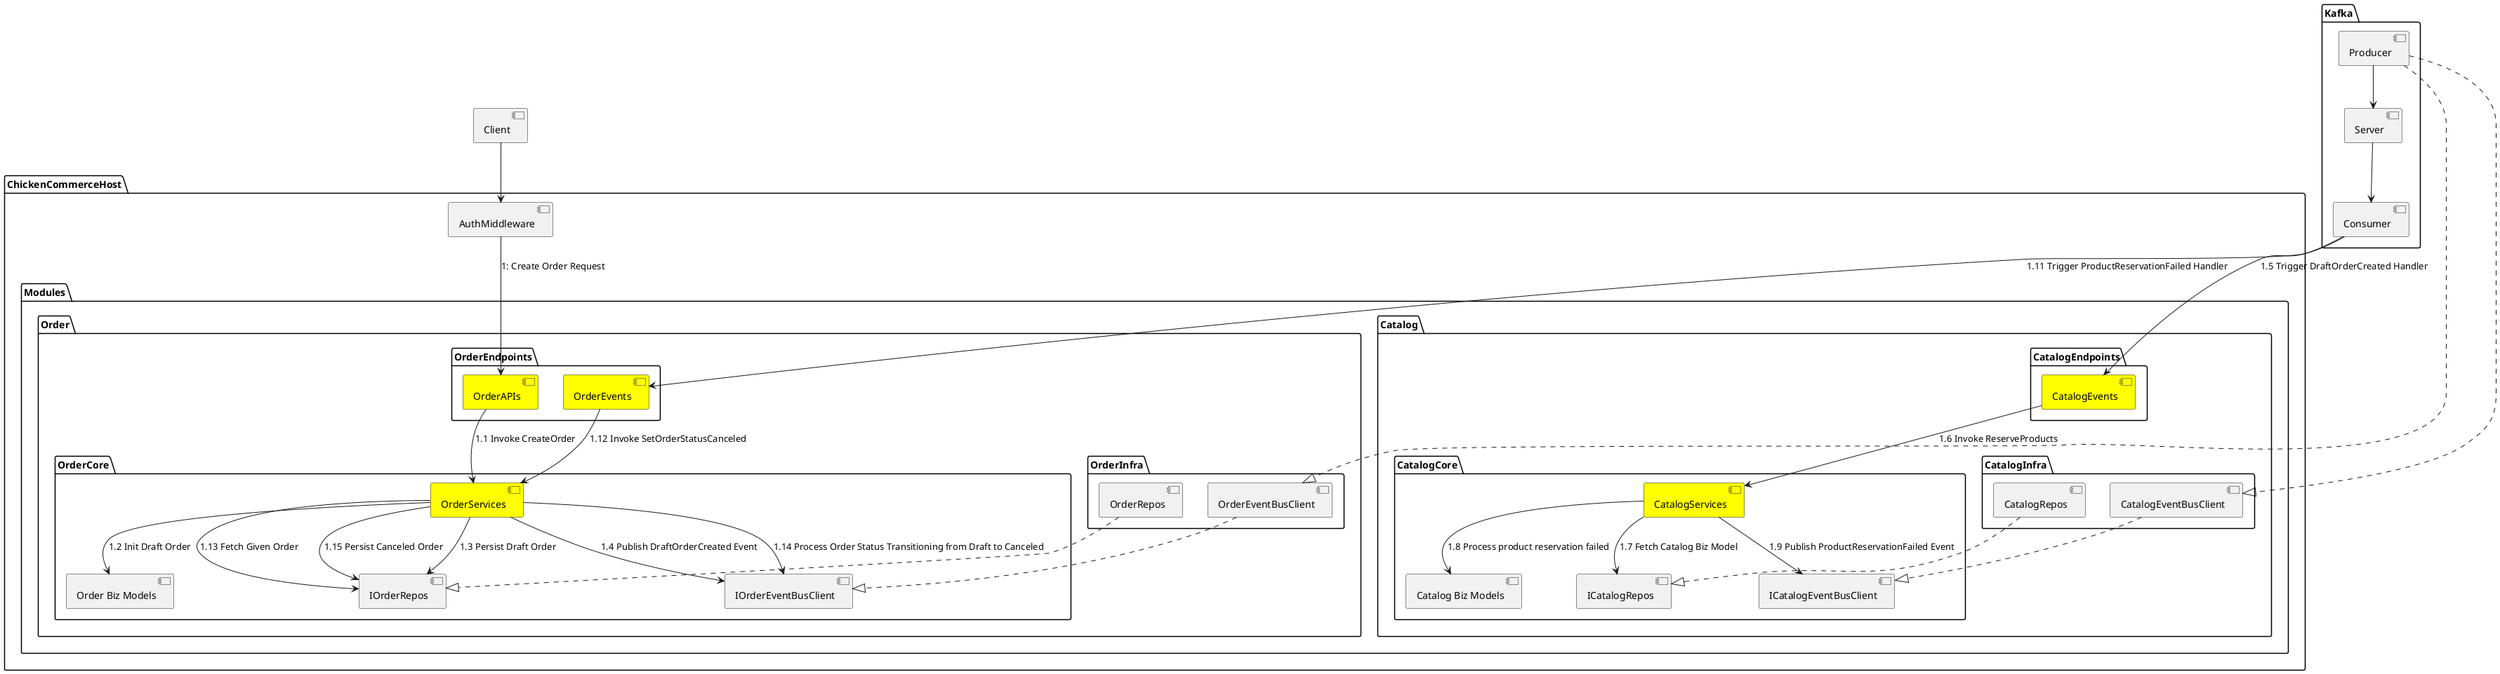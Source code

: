 # PlantUML Editor
# Authors:
#   Huyen Minh Nguyen (Fresher Developer)
# Contributors:
#   Viet Pham (Newbie)

@startuml ChickenCommerce
package ChickenCommerceHost {

  [AuthMiddleware]

  package Modules {

    package Order {

      package OrderInfra {
        [OrderRepos]
        [OrderEventBusClient]
      }

      package OrderEndpoints {
        [OrderAPIs] #Yellow
        [OrderEvents] #Yellow
      }

      package OrderCore {
        [OrderServices] #Yellow
        [IOrderEventBusClient]
        [Order Biz Models]
        [IOrderRepos]
      }

      [OrderAPIs] --> [OrderServices] : 1.1 Invoke CreateOrder
      [OrderServices] --> [Order Biz Models] : 1.2 Init Draft Order

      [OrderServices] --> [IOrderRepos] : 1.3 Persist Draft Order
      [OrderServices] --> [IOrderEventBusClient] : 1.4 Publish DraftOrderCreated Event

      [OrderEvents] --> [OrderServices] : 1.12 Invoke SetOrderStatusCanceled
      
      [OrderServices] --> [IOrderRepos] : 1.13 Fetch Given Order
      [OrderServices] --> [IOrderEventBusClient] : 1.14 Process Order Status Transitioning from Draft to Canceled  
      [OrderServices] --> [IOrderRepos] : 1.15 Persist Canceled Order

      [OrderRepos] ..|> [IOrderRepos]
      [OrderEventBusClient] ..|> [IOrderEventBusClient]
    }

    package Catalog {

      package CatalogInfra {
        [CatalogRepos]
        [CatalogEventBusClient]
      }

      package CatalogEndpoints {
        [CatalogEvents] #Yellow
      }

      package CatalogCore {
        [CatalogServices] #Yellow
        [ICatalogEventBusClient]
        [Catalog Biz Models]
        [ICatalogRepos]
      }

      [CatalogEvents] --> [CatalogServices] : 1.6 Invoke ReserveProducts

      [CatalogServices] --> [ICatalogRepos] : 1.7 Fetch Catalog Biz Model
      [CatalogServices] --> [Catalog Biz Models] : 1.8 Process product reservation failed
      [CatalogServices] --> [ICatalogEventBusClient] : 1.9 Publish ProductReservationFailed Event

      [CatalogRepos] ..|> [ICatalogRepos]
      [CatalogEventBusClient] ..|> [ICatalogEventBusClient]
    }

  }
}

[Client]
Client --> [AuthMiddleware]

[AuthMiddleware] --> [OrderAPIs] : 1: Create Order Request

package Kafka {
  [Producer]
  [Consumer]
  [Server]

  [Producer] --> [Server]
  [Server] --> [Consumer]

  [Producer] ..|> [OrderEventBusClient]
  [Consumer] --> [OrderEvents] : 1.11 Trigger ProductReservationFailed Handler
  
  [Producer] ..|> [CatalogEventBusClient]
  [Consumer] --> [CatalogEvents] : 1.5 Trigger DraftOrderCreated Handler
}


@enduml
